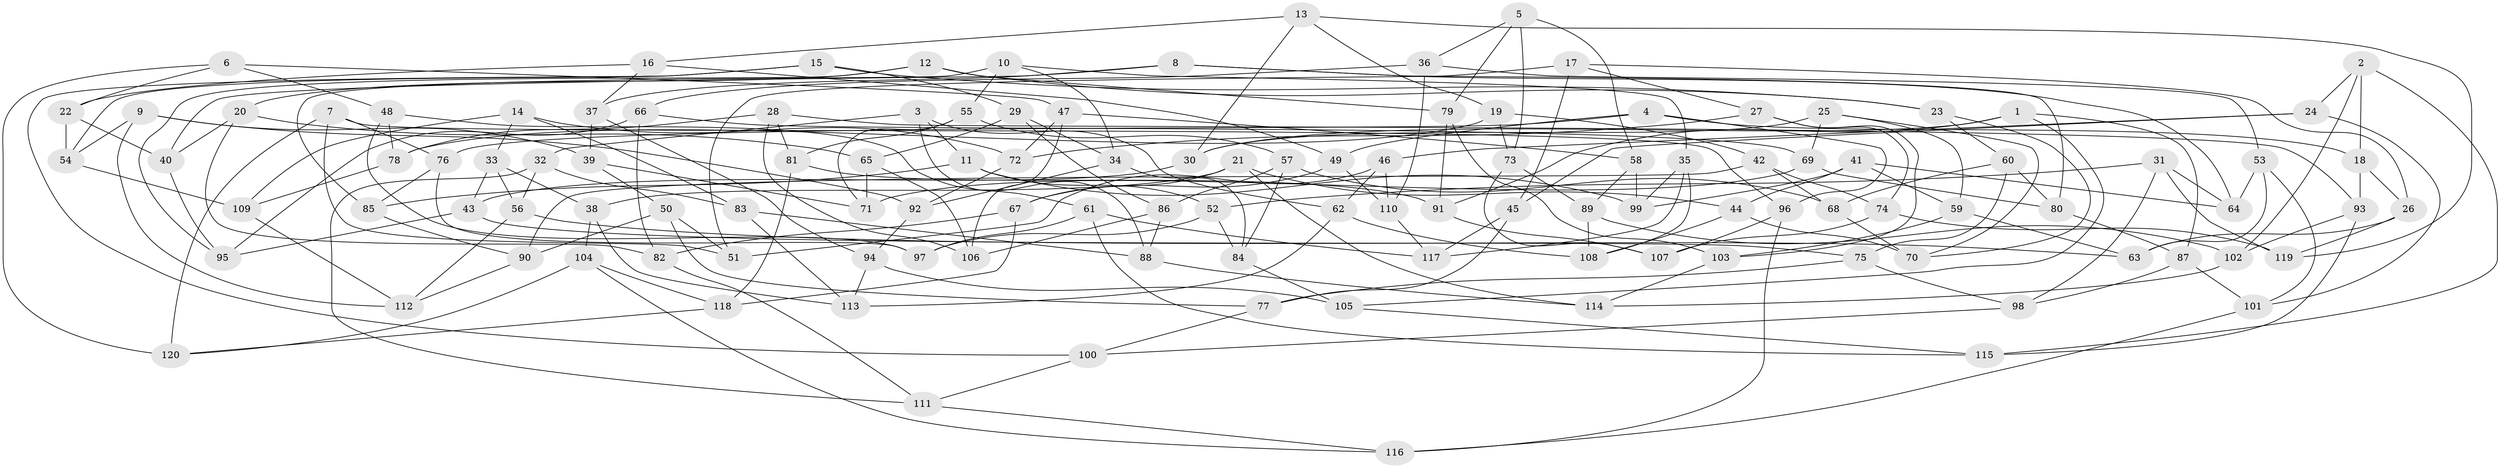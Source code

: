 // Generated by graph-tools (version 1.1) at 2025/26/03/09/25 03:26:56]
// undirected, 120 vertices, 240 edges
graph export_dot {
graph [start="1"]
  node [color=gray90,style=filled];
  1;
  2;
  3;
  4;
  5;
  6;
  7;
  8;
  9;
  10;
  11;
  12;
  13;
  14;
  15;
  16;
  17;
  18;
  19;
  20;
  21;
  22;
  23;
  24;
  25;
  26;
  27;
  28;
  29;
  30;
  31;
  32;
  33;
  34;
  35;
  36;
  37;
  38;
  39;
  40;
  41;
  42;
  43;
  44;
  45;
  46;
  47;
  48;
  49;
  50;
  51;
  52;
  53;
  54;
  55;
  56;
  57;
  58;
  59;
  60;
  61;
  62;
  63;
  64;
  65;
  66;
  67;
  68;
  69;
  70;
  71;
  72;
  73;
  74;
  75;
  76;
  77;
  78;
  79;
  80;
  81;
  82;
  83;
  84;
  85;
  86;
  87;
  88;
  89;
  90;
  91;
  92;
  93;
  94;
  95;
  96;
  97;
  98;
  99;
  100;
  101;
  102;
  103;
  104;
  105;
  106;
  107;
  108;
  109;
  110;
  111;
  112;
  113;
  114;
  115;
  116;
  117;
  118;
  119;
  120;
  1 -- 105;
  1 -- 87;
  1 -- 91;
  1 -- 30;
  2 -- 115;
  2 -- 102;
  2 -- 24;
  2 -- 18;
  3 -- 88;
  3 -- 62;
  3 -- 11;
  3 -- 32;
  4 -- 96;
  4 -- 76;
  4 -- 49;
  4 -- 18;
  5 -- 79;
  5 -- 73;
  5 -- 58;
  5 -- 36;
  6 -- 120;
  6 -- 48;
  6 -- 47;
  6 -- 22;
  7 -- 76;
  7 -- 96;
  7 -- 51;
  7 -- 120;
  8 -- 37;
  8 -- 80;
  8 -- 64;
  8 -- 40;
  9 -- 39;
  9 -- 54;
  9 -- 92;
  9 -- 112;
  10 -- 55;
  10 -- 85;
  10 -- 35;
  10 -- 34;
  11 -- 52;
  11 -- 85;
  11 -- 99;
  12 -- 95;
  12 -- 23;
  12 -- 20;
  12 -- 79;
  13 -- 119;
  13 -- 19;
  13 -- 16;
  13 -- 30;
  14 -- 109;
  14 -- 72;
  14 -- 33;
  14 -- 83;
  15 -- 29;
  15 -- 100;
  15 -- 54;
  15 -- 23;
  16 -- 37;
  16 -- 22;
  16 -- 49;
  17 -- 26;
  17 -- 51;
  17 -- 45;
  17 -- 27;
  18 -- 93;
  18 -- 26;
  19 -- 73;
  19 -- 42;
  19 -- 78;
  20 -- 40;
  20 -- 65;
  20 -- 82;
  21 -- 114;
  21 -- 38;
  21 -- 67;
  21 -- 44;
  22 -- 40;
  22 -- 54;
  23 -- 70;
  23 -- 60;
  24 -- 46;
  24 -- 45;
  24 -- 101;
  25 -- 69;
  25 -- 59;
  25 -- 70;
  25 -- 30;
  26 -- 119;
  26 -- 63;
  27 -- 72;
  27 -- 103;
  27 -- 74;
  28 -- 106;
  28 -- 93;
  28 -- 81;
  28 -- 78;
  29 -- 86;
  29 -- 65;
  29 -- 34;
  30 -- 43;
  31 -- 64;
  31 -- 98;
  31 -- 119;
  31 -- 52;
  32 -- 111;
  32 -- 56;
  32 -- 83;
  33 -- 43;
  33 -- 38;
  33 -- 56;
  34 -- 92;
  34 -- 84;
  35 -- 108;
  35 -- 99;
  35 -- 117;
  36 -- 53;
  36 -- 110;
  36 -- 66;
  37 -- 39;
  37 -- 94;
  38 -- 113;
  38 -- 104;
  39 -- 71;
  39 -- 50;
  40 -- 95;
  41 -- 59;
  41 -- 99;
  41 -- 64;
  41 -- 44;
  42 -- 68;
  42 -- 74;
  42 -- 90;
  43 -- 75;
  43 -- 95;
  44 -- 70;
  44 -- 108;
  45 -- 77;
  45 -- 117;
  46 -- 51;
  46 -- 62;
  46 -- 110;
  47 -- 106;
  47 -- 72;
  47 -- 58;
  48 -- 97;
  48 -- 61;
  48 -- 78;
  49 -- 110;
  49 -- 67;
  50 -- 51;
  50 -- 77;
  50 -- 90;
  52 -- 84;
  52 -- 97;
  53 -- 64;
  53 -- 63;
  53 -- 101;
  54 -- 109;
  55 -- 57;
  55 -- 71;
  55 -- 81;
  56 -- 63;
  56 -- 112;
  57 -- 84;
  57 -- 68;
  57 -- 86;
  58 -- 99;
  58 -- 89;
  59 -- 103;
  59 -- 63;
  60 -- 80;
  60 -- 75;
  60 -- 68;
  61 -- 115;
  61 -- 117;
  61 -- 97;
  62 -- 108;
  62 -- 113;
  65 -- 106;
  65 -- 71;
  66 -- 95;
  66 -- 82;
  66 -- 69;
  67 -- 118;
  67 -- 82;
  68 -- 70;
  69 -- 71;
  69 -- 80;
  72 -- 92;
  73 -- 89;
  73 -- 107;
  74 -- 119;
  74 -- 107;
  75 -- 98;
  75 -- 77;
  76 -- 97;
  76 -- 85;
  77 -- 100;
  78 -- 109;
  79 -- 103;
  79 -- 91;
  80 -- 87;
  81 -- 118;
  81 -- 91;
  82 -- 111;
  83 -- 88;
  83 -- 113;
  84 -- 105;
  85 -- 90;
  86 -- 88;
  86 -- 106;
  87 -- 101;
  87 -- 98;
  88 -- 114;
  89 -- 108;
  89 -- 102;
  90 -- 112;
  91 -- 107;
  92 -- 94;
  93 -- 102;
  93 -- 115;
  94 -- 113;
  94 -- 105;
  96 -- 116;
  96 -- 107;
  98 -- 100;
  100 -- 111;
  101 -- 116;
  102 -- 114;
  103 -- 114;
  104 -- 120;
  104 -- 118;
  104 -- 116;
  105 -- 115;
  109 -- 112;
  110 -- 117;
  111 -- 116;
  118 -- 120;
}
